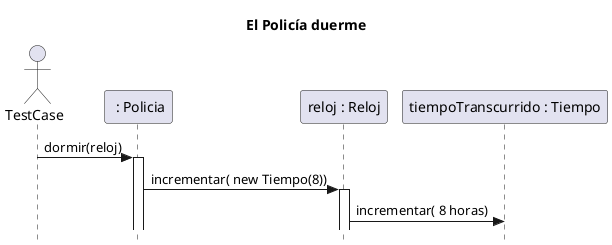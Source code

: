 @startuml
skinparam style strictuml
title:  El Policía duerme

actor TestCase

participant " : Policia" as jugador
participant "reloj : Reloj" as reloj
participant "tiempoTranscurrido : Tiempo" as tiempo


TestCase -> jugador: dormir(reloj)
activate jugador
jugador -> reloj: incrementar( new Tiempo(8))
activate reloj
reloj -> tiempo: incrementar( 8 horas)

@enduml
